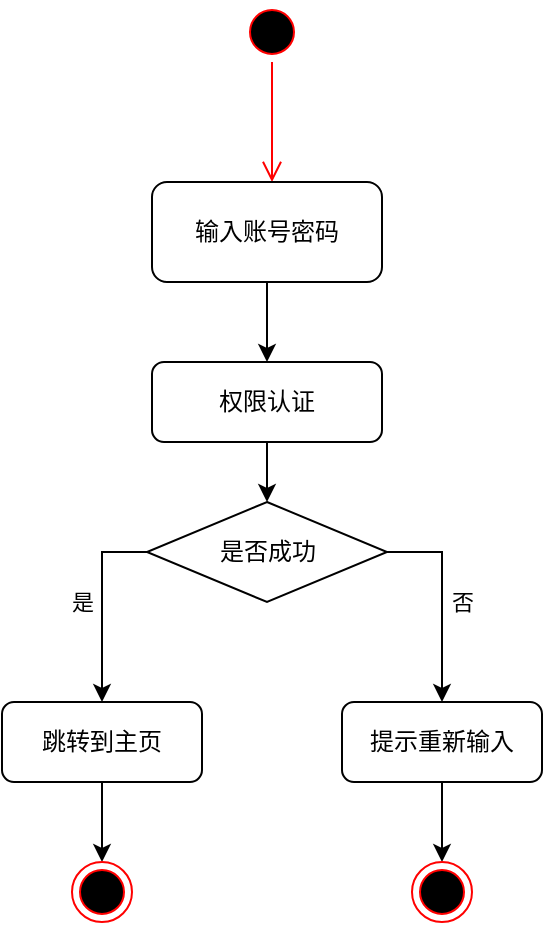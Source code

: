 <mxfile version="21.3.3" type="github">
  <diagram name="第 1 页" id="DuSa1ma9hfOyqlgyJqKl">
    <mxGraphModel dx="1434" dy="739" grid="1" gridSize="10" guides="1" tooltips="1" connect="1" arrows="1" fold="1" page="1" pageScale="1" pageWidth="827" pageHeight="1169" math="0" shadow="0">
      <root>
        <mxCell id="0" />
        <mxCell id="1" parent="0" />
        <mxCell id="k1W_VtMeVklJ9Q2fmS2C-1" value="" style="ellipse;html=1;shape=startState;fillColor=#000000;strokeColor=#ff0000;" vertex="1" parent="1">
          <mxGeometry x="260" y="60" width="30" height="30" as="geometry" />
        </mxCell>
        <mxCell id="k1W_VtMeVklJ9Q2fmS2C-2" value="" style="edgeStyle=orthogonalEdgeStyle;html=1;verticalAlign=bottom;endArrow=open;endSize=8;strokeColor=#ff0000;rounded=0;" edge="1" source="k1W_VtMeVklJ9Q2fmS2C-1" parent="1">
          <mxGeometry relative="1" as="geometry">
            <mxPoint x="275" y="150" as="targetPoint" />
          </mxGeometry>
        </mxCell>
        <mxCell id="k1W_VtMeVklJ9Q2fmS2C-5" style="edgeStyle=orthogonalEdgeStyle;rounded=0;orthogonalLoop=1;jettySize=auto;html=1;exitX=0.5;exitY=1;exitDx=0;exitDy=0;entryX=0.5;entryY=0;entryDx=0;entryDy=0;" edge="1" parent="1" source="k1W_VtMeVklJ9Q2fmS2C-3" target="k1W_VtMeVklJ9Q2fmS2C-4">
          <mxGeometry relative="1" as="geometry" />
        </mxCell>
        <mxCell id="k1W_VtMeVklJ9Q2fmS2C-3" value="输入账号密码" style="rounded=1;whiteSpace=wrap;html=1;" vertex="1" parent="1">
          <mxGeometry x="215" y="150" width="115" height="50" as="geometry" />
        </mxCell>
        <mxCell id="k1W_VtMeVklJ9Q2fmS2C-8" style="edgeStyle=orthogonalEdgeStyle;rounded=0;orthogonalLoop=1;jettySize=auto;html=1;exitX=0.5;exitY=1;exitDx=0;exitDy=0;entryX=0.5;entryY=0;entryDx=0;entryDy=0;" edge="1" parent="1" source="k1W_VtMeVklJ9Q2fmS2C-4" target="k1W_VtMeVklJ9Q2fmS2C-6">
          <mxGeometry relative="1" as="geometry" />
        </mxCell>
        <mxCell id="k1W_VtMeVklJ9Q2fmS2C-4" value="权限认证" style="rounded=1;whiteSpace=wrap;html=1;" vertex="1" parent="1">
          <mxGeometry x="215" y="240" width="115" height="40" as="geometry" />
        </mxCell>
        <mxCell id="k1W_VtMeVklJ9Q2fmS2C-11" style="edgeStyle=orthogonalEdgeStyle;rounded=0;orthogonalLoop=1;jettySize=auto;html=1;exitX=0;exitY=0.5;exitDx=0;exitDy=0;" edge="1" parent="1" source="k1W_VtMeVklJ9Q2fmS2C-6" target="k1W_VtMeVklJ9Q2fmS2C-9">
          <mxGeometry relative="1" as="geometry" />
        </mxCell>
        <mxCell id="k1W_VtMeVklJ9Q2fmS2C-12" value="是" style="edgeLabel;html=1;align=center;verticalAlign=middle;resizable=0;points=[];" vertex="1" connectable="0" parent="k1W_VtMeVklJ9Q2fmS2C-11">
          <mxGeometry x="-0.313" y="1" relative="1" as="geometry">
            <mxPoint x="-11" y="14" as="offset" />
          </mxGeometry>
        </mxCell>
        <mxCell id="k1W_VtMeVklJ9Q2fmS2C-13" style="edgeStyle=orthogonalEdgeStyle;rounded=0;orthogonalLoop=1;jettySize=auto;html=1;exitX=1;exitY=0.5;exitDx=0;exitDy=0;entryX=0.5;entryY=0;entryDx=0;entryDy=0;" edge="1" parent="1" source="k1W_VtMeVklJ9Q2fmS2C-6" target="k1W_VtMeVklJ9Q2fmS2C-10">
          <mxGeometry relative="1" as="geometry" />
        </mxCell>
        <mxCell id="k1W_VtMeVklJ9Q2fmS2C-14" value="否" style="edgeLabel;html=1;align=center;verticalAlign=middle;resizable=0;points=[];" vertex="1" connectable="0" parent="k1W_VtMeVklJ9Q2fmS2C-13">
          <mxGeometry x="-0.015" y="2" relative="1" as="geometry">
            <mxPoint x="8" y="2" as="offset" />
          </mxGeometry>
        </mxCell>
        <mxCell id="k1W_VtMeVklJ9Q2fmS2C-6" value="是否成功" style="rhombus;whiteSpace=wrap;html=1;" vertex="1" parent="1">
          <mxGeometry x="212.5" y="310" width="120" height="50" as="geometry" />
        </mxCell>
        <mxCell id="k1W_VtMeVklJ9Q2fmS2C-18" style="edgeStyle=orthogonalEdgeStyle;rounded=0;orthogonalLoop=1;jettySize=auto;html=1;exitX=0.5;exitY=1;exitDx=0;exitDy=0;entryX=0.5;entryY=0;entryDx=0;entryDy=0;" edge="1" parent="1" source="k1W_VtMeVklJ9Q2fmS2C-9" target="k1W_VtMeVklJ9Q2fmS2C-15">
          <mxGeometry relative="1" as="geometry" />
        </mxCell>
        <mxCell id="k1W_VtMeVklJ9Q2fmS2C-9" value="跳转到主页" style="rounded=1;whiteSpace=wrap;html=1;" vertex="1" parent="1">
          <mxGeometry x="140" y="410" width="100" height="40" as="geometry" />
        </mxCell>
        <mxCell id="k1W_VtMeVklJ9Q2fmS2C-19" style="edgeStyle=orthogonalEdgeStyle;rounded=0;orthogonalLoop=1;jettySize=auto;html=1;exitX=0.5;exitY=1;exitDx=0;exitDy=0;entryX=0.5;entryY=0;entryDx=0;entryDy=0;" edge="1" parent="1" source="k1W_VtMeVklJ9Q2fmS2C-10" target="k1W_VtMeVklJ9Q2fmS2C-16">
          <mxGeometry relative="1" as="geometry" />
        </mxCell>
        <mxCell id="k1W_VtMeVklJ9Q2fmS2C-10" value="提示重新输入" style="rounded=1;whiteSpace=wrap;html=1;" vertex="1" parent="1">
          <mxGeometry x="310" y="410" width="100" height="40" as="geometry" />
        </mxCell>
        <mxCell id="k1W_VtMeVklJ9Q2fmS2C-15" value="" style="ellipse;html=1;shape=endState;fillColor=#000000;strokeColor=#ff0000;" vertex="1" parent="1">
          <mxGeometry x="175" y="490" width="30" height="30" as="geometry" />
        </mxCell>
        <mxCell id="k1W_VtMeVklJ9Q2fmS2C-16" value="" style="ellipse;html=1;shape=endState;fillColor=#000000;strokeColor=#ff0000;" vertex="1" parent="1">
          <mxGeometry x="345" y="490" width="30" height="30" as="geometry" />
        </mxCell>
      </root>
    </mxGraphModel>
  </diagram>
</mxfile>
